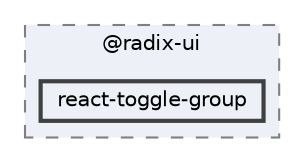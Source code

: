 digraph "C:/Users/arisc/OneDrive/Documents/GitHub/FINAL/EcoEats-Project/node_modules/@radix-ui/react-toggle-group"
{
 // LATEX_PDF_SIZE
  bgcolor="transparent";
  edge [fontname=Helvetica,fontsize=10,labelfontname=Helvetica,labelfontsize=10];
  node [fontname=Helvetica,fontsize=10,shape=box,height=0.2,width=0.4];
  compound=true
  subgraph clusterdir_ab62ad447ec992f2fe79c76b760e4d1f {
    graph [ bgcolor="#edf0f7", pencolor="grey50", label="@radix-ui", fontname=Helvetica,fontsize=10 style="filled,dashed", URL="dir_ab62ad447ec992f2fe79c76b760e4d1f.html",tooltip=""]
  dir_ad5cb070e64a67b068fbb57e17548a2d [label="react-toggle-group", fillcolor="#edf0f7", color="grey25", style="filled,bold", URL="dir_ad5cb070e64a67b068fbb57e17548a2d.html",tooltip=""];
  }
}
